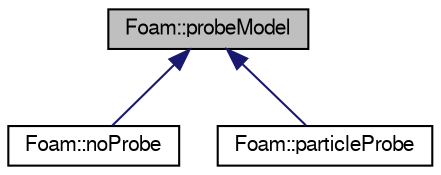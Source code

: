 digraph "Foam::probeModel"
{
  edge [fontname="FreeSans",fontsize="10",labelfontname="FreeSans",labelfontsize="10"];
  node [fontname="FreeSans",fontsize="10",shape=record];
  Node1 [label="Foam::probeModel",height=0.2,width=0.4,color="black", fillcolor="grey75", style="filled" fontcolor="black"];
  Node1 -> Node2 [dir="back",color="midnightblue",fontsize="10",style="solid",fontname="FreeSans"];
  Node2 [label="Foam::noProbe",height=0.2,width=0.4,color="black", fillcolor="white", style="filled",URL="$classFoam_1_1noProbe.html"];
  Node1 -> Node3 [dir="back",color="midnightblue",fontsize="10",style="solid",fontname="FreeSans"];
  Node3 [label="Foam::particleProbe",height=0.2,width=0.4,color="black", fillcolor="white", style="filled",URL="$classFoam_1_1particleProbe.html"];
}
